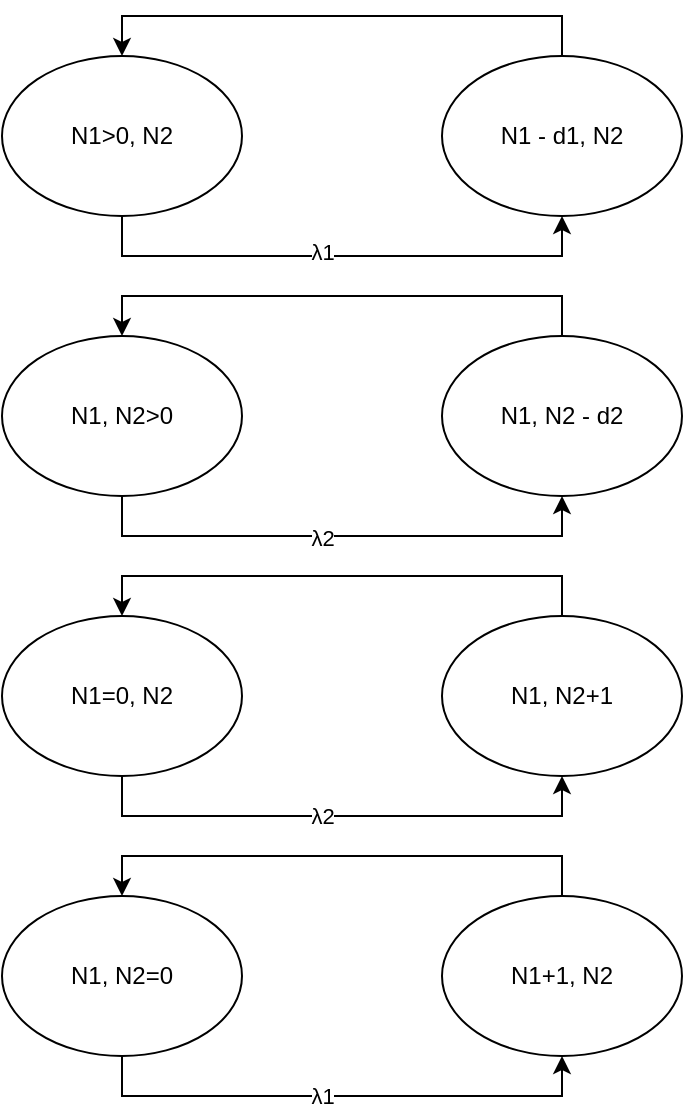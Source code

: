 <mxfile version="20.1.1" type="github">
  <diagram id="C5RBs43oDa-KdzZeNtuy" name="Page-1">
    <mxGraphModel dx="1185" dy="693" grid="1" gridSize="10" guides="1" tooltips="1" connect="1" arrows="1" fold="1" page="1" pageScale="1" pageWidth="827" pageHeight="1169" math="0" shadow="0">
      <root>
        <mxCell id="WIyWlLk6GJQsqaUBKTNV-0" />
        <mxCell id="WIyWlLk6GJQsqaUBKTNV-1" parent="WIyWlLk6GJQsqaUBKTNV-0" />
        <mxCell id="J2NtduqTjOeLgSJjANfO-3" style="edgeStyle=orthogonalEdgeStyle;rounded=0;orthogonalLoop=1;jettySize=auto;html=1;entryX=0.5;entryY=1;entryDx=0;entryDy=0;" edge="1" parent="WIyWlLk6GJQsqaUBKTNV-1" source="J2NtduqTjOeLgSJjANfO-0" target="J2NtduqTjOeLgSJjANfO-1">
          <mxGeometry relative="1" as="geometry">
            <Array as="points">
              <mxPoint x="150" y="230" />
              <mxPoint x="370" y="230" />
            </Array>
          </mxGeometry>
        </mxCell>
        <mxCell id="J2NtduqTjOeLgSJjANfO-16" value="λ1" style="edgeLabel;html=1;align=center;verticalAlign=middle;resizable=0;points=[];" vertex="1" connectable="0" parent="J2NtduqTjOeLgSJjANfO-3">
          <mxGeometry x="-0.139" y="2" relative="1" as="geometry">
            <mxPoint x="8" as="offset" />
          </mxGeometry>
        </mxCell>
        <mxCell id="J2NtduqTjOeLgSJjANfO-0" value="N1&amp;gt;0, N2" style="ellipse;whiteSpace=wrap;html=1;" vertex="1" parent="WIyWlLk6GJQsqaUBKTNV-1">
          <mxGeometry x="90" y="130" width="120" height="80" as="geometry" />
        </mxCell>
        <mxCell id="J2NtduqTjOeLgSJjANfO-2" style="edgeStyle=orthogonalEdgeStyle;rounded=0;orthogonalLoop=1;jettySize=auto;html=1;entryX=0.5;entryY=0;entryDx=0;entryDy=0;" edge="1" parent="WIyWlLk6GJQsqaUBKTNV-1" source="J2NtduqTjOeLgSJjANfO-1" target="J2NtduqTjOeLgSJjANfO-0">
          <mxGeometry relative="1" as="geometry">
            <Array as="points">
              <mxPoint x="370" y="110" />
              <mxPoint x="150" y="110" />
            </Array>
          </mxGeometry>
        </mxCell>
        <mxCell id="J2NtduqTjOeLgSJjANfO-1" value="N1 - d1, N2" style="ellipse;whiteSpace=wrap;html=1;" vertex="1" parent="WIyWlLk6GJQsqaUBKTNV-1">
          <mxGeometry x="310" y="130" width="120" height="80" as="geometry" />
        </mxCell>
        <mxCell id="J2NtduqTjOeLgSJjANfO-4" style="edgeStyle=orthogonalEdgeStyle;rounded=0;orthogonalLoop=1;jettySize=auto;html=1;entryX=0.5;entryY=1;entryDx=0;entryDy=0;" edge="1" parent="WIyWlLk6GJQsqaUBKTNV-1" source="J2NtduqTjOeLgSJjANfO-5" target="J2NtduqTjOeLgSJjANfO-7">
          <mxGeometry relative="1" as="geometry">
            <Array as="points">
              <mxPoint x="150" y="370" />
              <mxPoint x="370" y="370" />
            </Array>
          </mxGeometry>
        </mxCell>
        <mxCell id="J2NtduqTjOeLgSJjANfO-17" value="λ2" style="edgeLabel;html=1;align=center;verticalAlign=middle;resizable=0;points=[];" vertex="1" connectable="0" parent="J2NtduqTjOeLgSJjANfO-4">
          <mxGeometry x="-0.026" y="-1" relative="1" as="geometry">
            <mxPoint x="-7" as="offset" />
          </mxGeometry>
        </mxCell>
        <mxCell id="J2NtduqTjOeLgSJjANfO-5" value="N1, N2&amp;gt;0" style="ellipse;whiteSpace=wrap;html=1;" vertex="1" parent="WIyWlLk6GJQsqaUBKTNV-1">
          <mxGeometry x="90" y="270" width="120" height="80" as="geometry" />
        </mxCell>
        <mxCell id="J2NtduqTjOeLgSJjANfO-6" style="edgeStyle=orthogonalEdgeStyle;rounded=0;orthogonalLoop=1;jettySize=auto;html=1;entryX=0.5;entryY=0;entryDx=0;entryDy=0;" edge="1" parent="WIyWlLk6GJQsqaUBKTNV-1" source="J2NtduqTjOeLgSJjANfO-7" target="J2NtduqTjOeLgSJjANfO-5">
          <mxGeometry relative="1" as="geometry">
            <Array as="points">
              <mxPoint x="370" y="250" />
              <mxPoint x="150" y="250" />
            </Array>
          </mxGeometry>
        </mxCell>
        <mxCell id="J2NtduqTjOeLgSJjANfO-7" value="N1, N2 - d2" style="ellipse;whiteSpace=wrap;html=1;" vertex="1" parent="WIyWlLk6GJQsqaUBKTNV-1">
          <mxGeometry x="310" y="270" width="120" height="80" as="geometry" />
        </mxCell>
        <mxCell id="J2NtduqTjOeLgSJjANfO-8" style="edgeStyle=orthogonalEdgeStyle;rounded=0;orthogonalLoop=1;jettySize=auto;html=1;entryX=0.5;entryY=1;entryDx=0;entryDy=0;" edge="1" parent="WIyWlLk6GJQsqaUBKTNV-1" source="J2NtduqTjOeLgSJjANfO-9" target="J2NtduqTjOeLgSJjANfO-11">
          <mxGeometry relative="1" as="geometry">
            <Array as="points">
              <mxPoint x="150" y="510" />
              <mxPoint x="370" y="510" />
            </Array>
          </mxGeometry>
        </mxCell>
        <mxCell id="J2NtduqTjOeLgSJjANfO-18" value="λ2" style="edgeLabel;html=1;align=center;verticalAlign=middle;resizable=0;points=[];" vertex="1" connectable="0" parent="J2NtduqTjOeLgSJjANfO-8">
          <mxGeometry x="-0.038" relative="1" as="geometry">
            <mxPoint x="-5" as="offset" />
          </mxGeometry>
        </mxCell>
        <mxCell id="J2NtduqTjOeLgSJjANfO-9" value="N1=0, N2" style="ellipse;whiteSpace=wrap;html=1;" vertex="1" parent="WIyWlLk6GJQsqaUBKTNV-1">
          <mxGeometry x="90" y="410" width="120" height="80" as="geometry" />
        </mxCell>
        <mxCell id="J2NtduqTjOeLgSJjANfO-10" style="edgeStyle=orthogonalEdgeStyle;rounded=0;orthogonalLoop=1;jettySize=auto;html=1;entryX=0.5;entryY=0;entryDx=0;entryDy=0;" edge="1" parent="WIyWlLk6GJQsqaUBKTNV-1" source="J2NtduqTjOeLgSJjANfO-11" target="J2NtduqTjOeLgSJjANfO-9">
          <mxGeometry relative="1" as="geometry">
            <Array as="points">
              <mxPoint x="370" y="390" />
              <mxPoint x="150" y="390" />
            </Array>
          </mxGeometry>
        </mxCell>
        <mxCell id="J2NtduqTjOeLgSJjANfO-11" value="N1, N2+1" style="ellipse;whiteSpace=wrap;html=1;" vertex="1" parent="WIyWlLk6GJQsqaUBKTNV-1">
          <mxGeometry x="310" y="410" width="120" height="80" as="geometry" />
        </mxCell>
        <mxCell id="J2NtduqTjOeLgSJjANfO-12" style="edgeStyle=orthogonalEdgeStyle;rounded=0;orthogonalLoop=1;jettySize=auto;html=1;entryX=0.5;entryY=1;entryDx=0;entryDy=0;" edge="1" parent="WIyWlLk6GJQsqaUBKTNV-1" source="J2NtduqTjOeLgSJjANfO-13" target="J2NtduqTjOeLgSJjANfO-15">
          <mxGeometry relative="1" as="geometry">
            <Array as="points">
              <mxPoint x="150" y="650" />
              <mxPoint x="370" y="650" />
            </Array>
          </mxGeometry>
        </mxCell>
        <mxCell id="J2NtduqTjOeLgSJjANfO-19" value="λ1" style="edgeLabel;html=1;align=center;verticalAlign=middle;resizable=0;points=[];" vertex="1" connectable="0" parent="J2NtduqTjOeLgSJjANfO-12">
          <mxGeometry x="-0.026" relative="1" as="geometry">
            <mxPoint x="-7" as="offset" />
          </mxGeometry>
        </mxCell>
        <mxCell id="J2NtduqTjOeLgSJjANfO-13" value="N1, N2=0" style="ellipse;whiteSpace=wrap;html=1;" vertex="1" parent="WIyWlLk6GJQsqaUBKTNV-1">
          <mxGeometry x="90" y="550" width="120" height="80" as="geometry" />
        </mxCell>
        <mxCell id="J2NtduqTjOeLgSJjANfO-14" style="edgeStyle=orthogonalEdgeStyle;rounded=0;orthogonalLoop=1;jettySize=auto;html=1;entryX=0.5;entryY=0;entryDx=0;entryDy=0;" edge="1" parent="WIyWlLk6GJQsqaUBKTNV-1" source="J2NtduqTjOeLgSJjANfO-15" target="J2NtduqTjOeLgSJjANfO-13">
          <mxGeometry relative="1" as="geometry">
            <Array as="points">
              <mxPoint x="370" y="530" />
              <mxPoint x="150" y="530" />
            </Array>
          </mxGeometry>
        </mxCell>
        <mxCell id="J2NtduqTjOeLgSJjANfO-15" value="N1+1, N2" style="ellipse;whiteSpace=wrap;html=1;" vertex="1" parent="WIyWlLk6GJQsqaUBKTNV-1">
          <mxGeometry x="310" y="550" width="120" height="80" as="geometry" />
        </mxCell>
      </root>
    </mxGraphModel>
  </diagram>
</mxfile>
